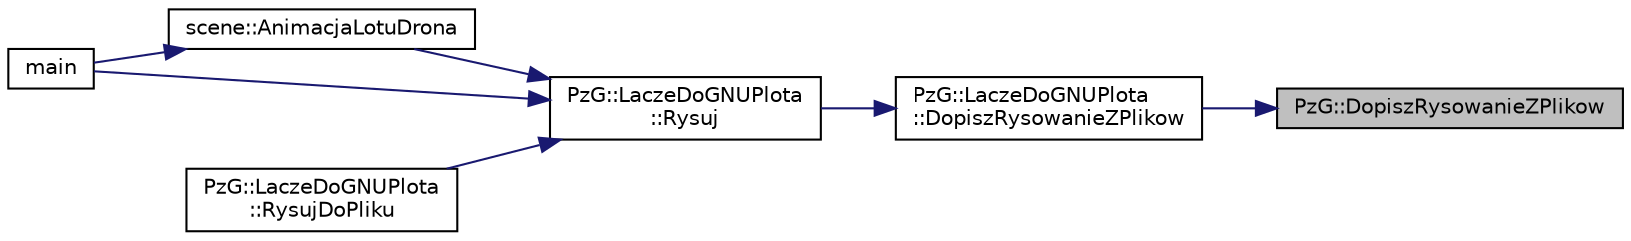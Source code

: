 digraph "PzG::DopiszRysowanieZPlikow"
{
 // LATEX_PDF_SIZE
  edge [fontname="Helvetica",fontsize="10",labelfontname="Helvetica",labelfontsize="10"];
  node [fontname="Helvetica",fontsize="10",shape=record];
  rankdir="RL";
  Node1 [label="PzG::DopiszRysowanieZPlikow",height=0.2,width=0.4,color="black", fillcolor="grey75", style="filled", fontcolor="black",tooltip="Funkcja pomocnicza, dopisuje do polecenia wpisy związane z rysowaniem z pliku."];
  Node1 -> Node2 [dir="back",color="midnightblue",fontsize="10",style="solid",fontname="Helvetica"];
  Node2 [label="PzG::LaczeDoGNUPlota\l::DopiszRysowanieZPlikow",height=0.2,width=0.4,color="black", fillcolor="white", style="filled",URL="$class_pz_g_1_1_lacze_do_g_n_u_plota.html#ad3d7607946b82aa941d786dcd086d27e",tooltip="Tworzy listę parametrów umożliwiających rysowanie brył z plików."];
  Node2 -> Node3 [dir="back",color="midnightblue",fontsize="10",style="solid",fontname="Helvetica"];
  Node3 [label="PzG::LaczeDoGNUPlota\l::Rysuj",height=0.2,width=0.4,color="black", fillcolor="white", style="filled",URL="$class_pz_g_1_1_lacze_do_g_n_u_plota.html#a065f5b8402737cc62b0ad4f66d028335",tooltip="Generuje polecenie rysowania i przesyła je do gnuplota."];
  Node3 -> Node4 [dir="back",color="midnightblue",fontsize="10",style="solid",fontname="Helvetica"];
  Node4 [label="scene::AnimacjaLotuDrona",height=0.2,width=0.4,color="black", fillcolor="white", style="filled",URL="$classscene.html#aa8824875144d8d512437f83f1233be0a",tooltip="Function responsible for drone's flight animation."];
  Node4 -> Node5 [dir="back",color="midnightblue",fontsize="10",style="solid",fontname="Helvetica"];
  Node5 [label="main",height=0.2,width=0.4,color="black", fillcolor="white", style="filled",URL="$main_8cpp.html#ae66f6b31b5ad750f1fe042a706a4e3d4",tooltip="Main function where all the magic happens :))"];
  Node3 -> Node5 [dir="back",color="midnightblue",fontsize="10",style="solid",fontname="Helvetica"];
  Node3 -> Node6 [dir="back",color="midnightblue",fontsize="10",style="solid",fontname="Helvetica"];
  Node6 [label="PzG::LaczeDoGNUPlota\l::RysujDoPliku",height=0.2,width=0.4,color="black", fillcolor="white", style="filled",URL="$class_pz_g_1_1_lacze_do_g_n_u_plota.html#aacb7ae45d283c741fb330f27b132e1a3",tooltip="Generuje polecenie rysowania do pliku i przesyła je do gnuplota."];
}
